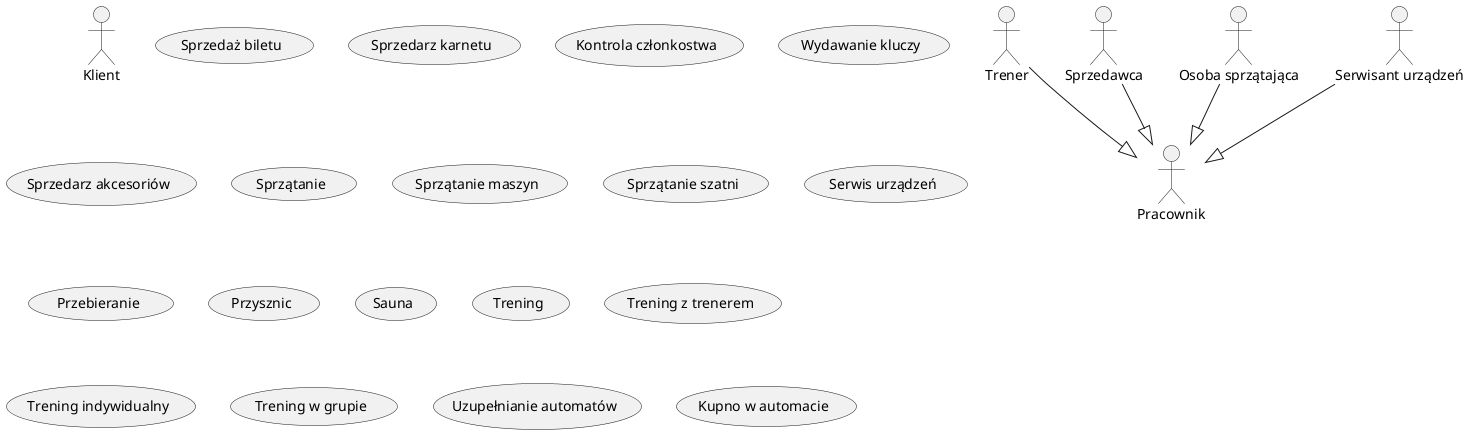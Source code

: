 @startuml

actor Trener 
actor Sprzedawca 
actor Klient 
actor "Osoba sprzątająca" as Sprzatajacy
actor Pracownik
actor "Serwisant urządzeń" as Serwisant

Trener --|> Pracownik
Sprzedawca --|> Pracownik
Sprzatajacy --|> Pracownik
Serwisant --|> Pracownik

usecase "Sprzedaż biletu" 
usecase "Sprzedarz karnetu"
usecase "Kontrola członkostwa"
usecase "Wydawanie kluczy"
usecase "Sprzedarz akcesoriów"
usecase "Sprzątanie"
usecase "Sprzątanie maszyn"
usecase "Sprzątanie szatni"
usecase "Serwis urządzeń"
usecase "Przebieranie"
usecase "Przysznic"
usecase "Sauna"
usecase "Trening"
usecase "Trening z trenerem"
usecase "Trening indywidualny"
usecase "Trening w grupie"
usecase "Uzupełnianie automatów"
usecase "Kupno w automacie"



@enduml